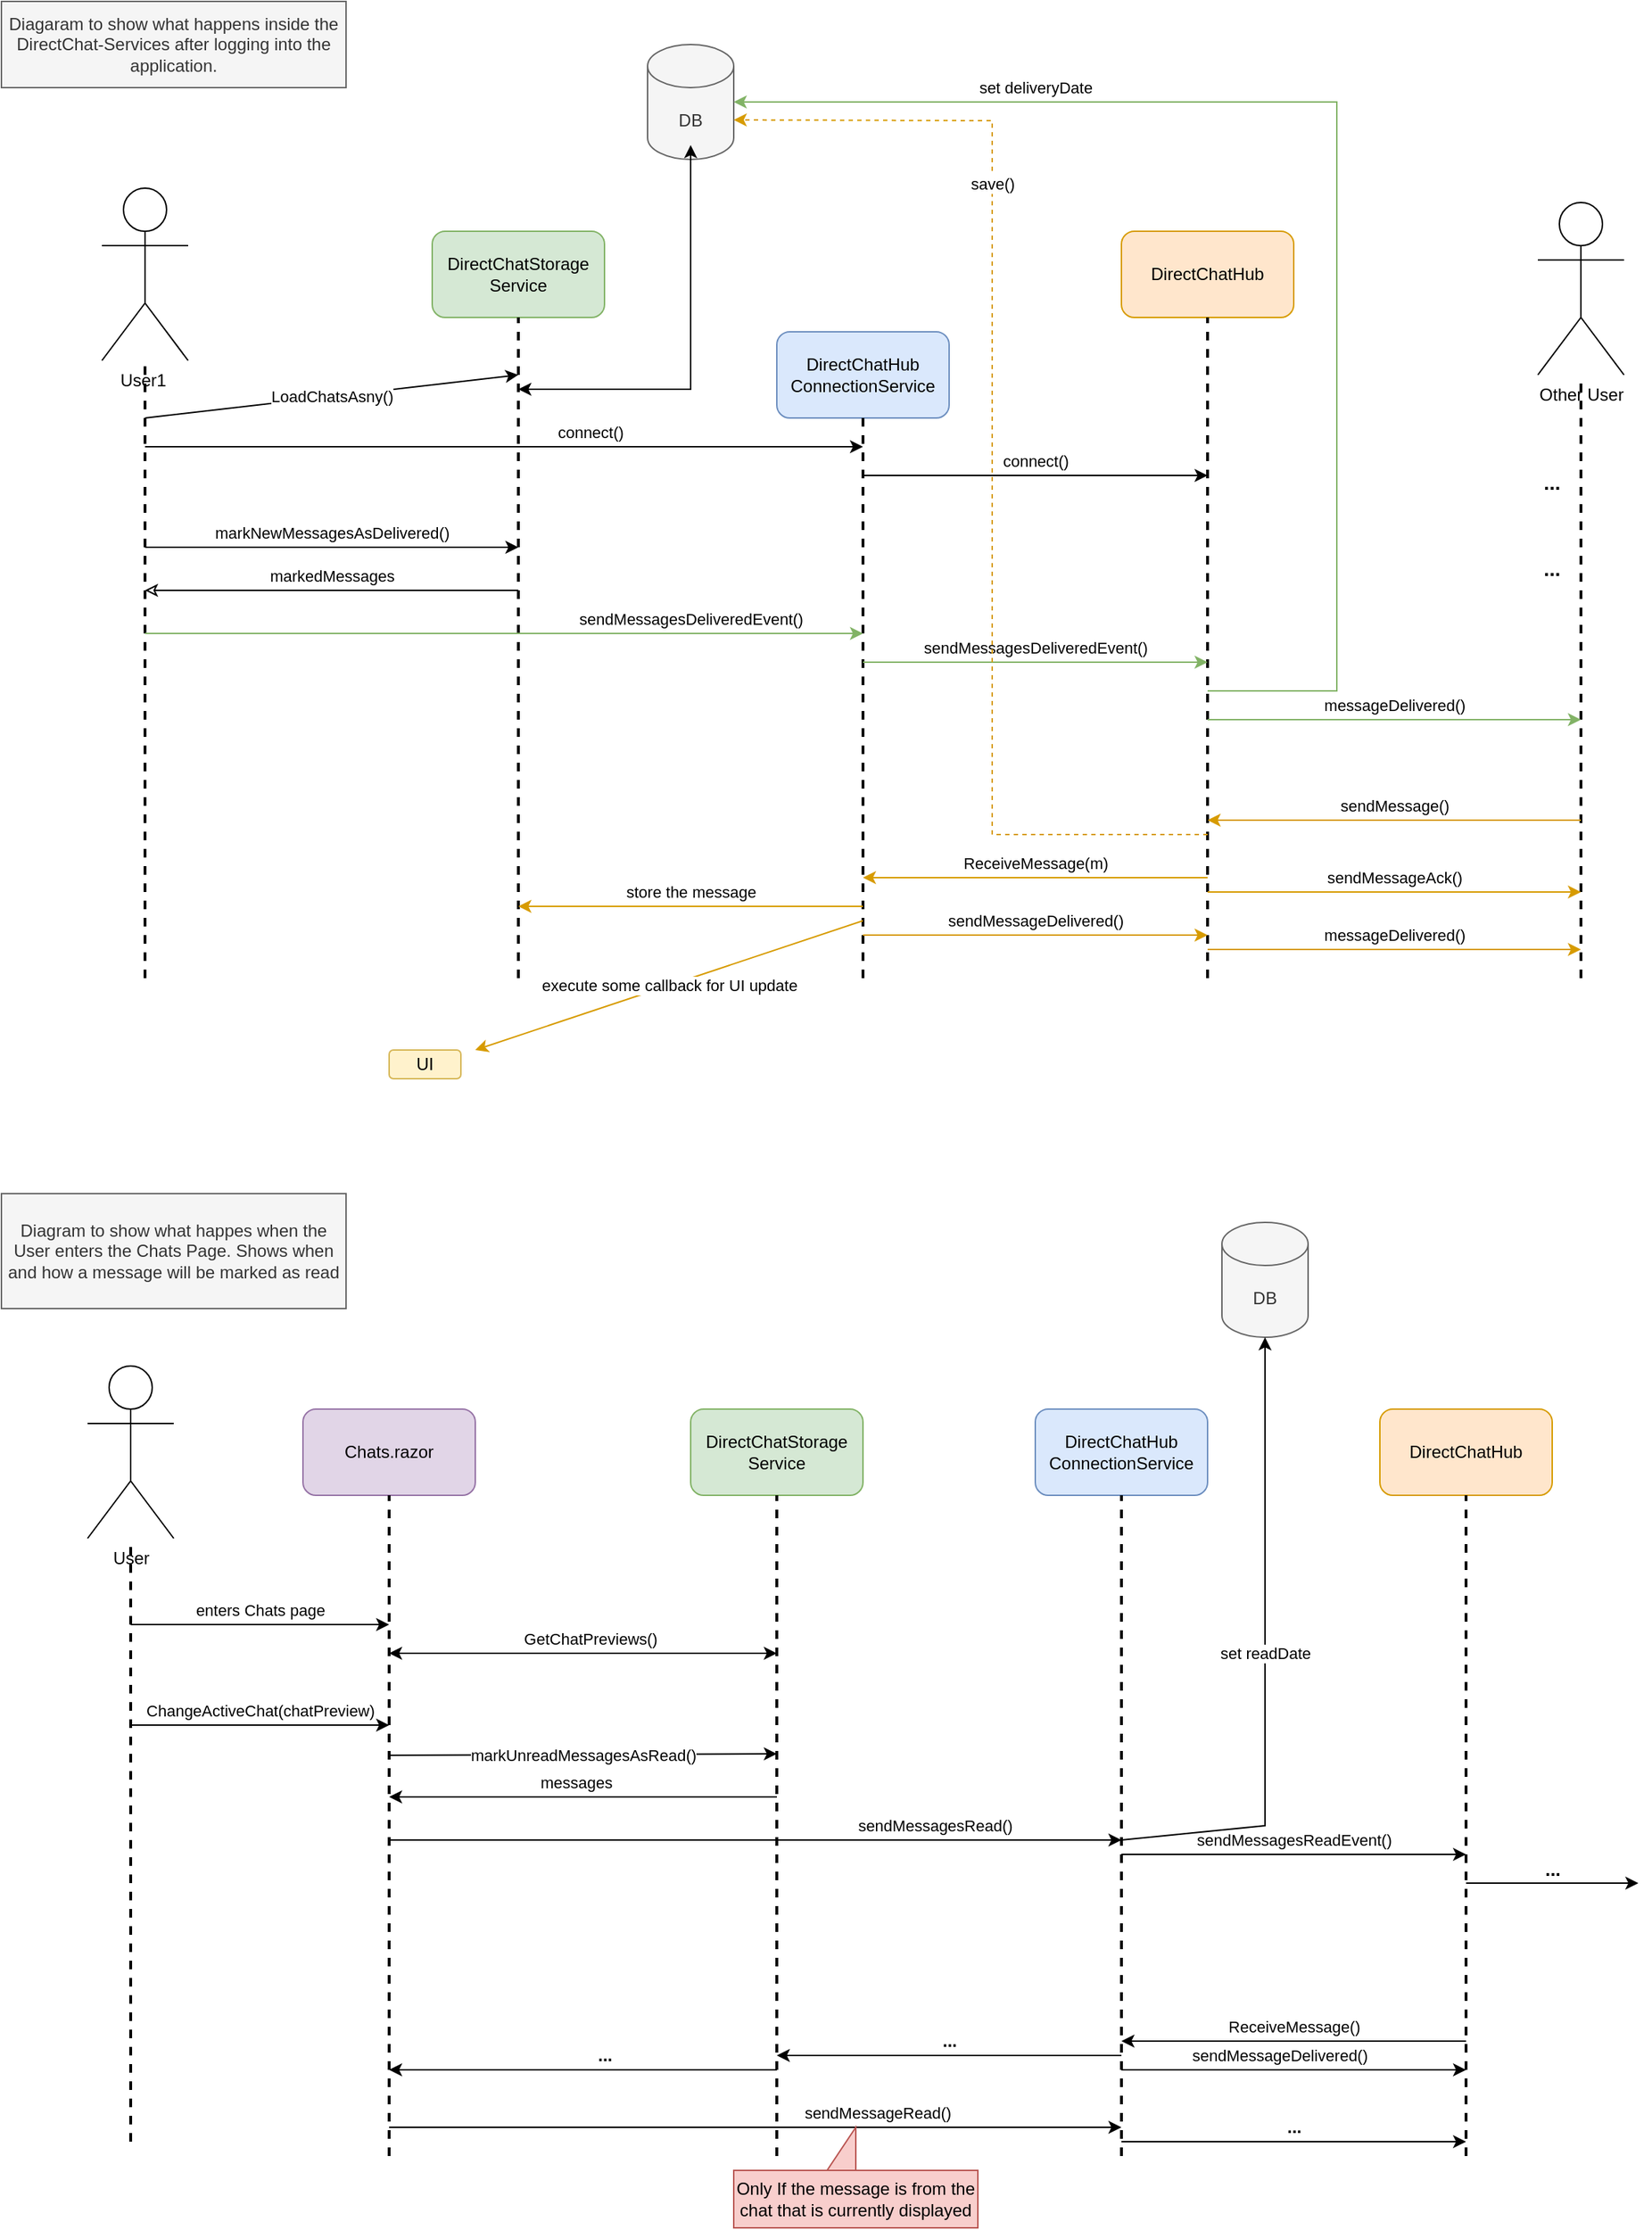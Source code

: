 <mxfile version="27.1.6">
  <diagram name="Seite-1" id="cEj77j1EO8sDNJUecxu5">
    <mxGraphModel dx="1360" dy="796" grid="1" gridSize="10" guides="1" tooltips="1" connect="1" arrows="1" fold="1" page="1" pageScale="1" pageWidth="1169" pageHeight="827" math="0" shadow="0">
      <root>
        <mxCell id="0" />
        <mxCell id="1" parent="0" />
        <mxCell id="2LFrZgU-Iu23upZGgujg-2" value="DirectChatHub" style="rounded=1;whiteSpace=wrap;html=1;fillColor=#ffe6cc;strokeColor=#d79b00;" vertex="1" parent="1">
          <mxGeometry x="790" y="170" width="120" height="60" as="geometry" />
        </mxCell>
        <mxCell id="2LFrZgU-Iu23upZGgujg-4" value="DirectChatHub&lt;div&gt;ConnectionService&lt;/div&gt;" style="rounded=1;whiteSpace=wrap;html=1;fillColor=#dae8fc;strokeColor=#6c8ebf;" vertex="1" parent="1">
          <mxGeometry x="550" y="240" width="120" height="60" as="geometry" />
        </mxCell>
        <mxCell id="2LFrZgU-Iu23upZGgujg-10" value="" style="endArrow=none;html=1;rounded=0;entryX=0.5;entryY=1;entryDx=0;entryDy=0;dashed=1;strokeWidth=2;" edge="1" parent="1" target="2LFrZgU-Iu23upZGgujg-4">
          <mxGeometry width="50" height="50" relative="1" as="geometry">
            <mxPoint x="610" y="690" as="sourcePoint" />
            <mxPoint x="950" y="320" as="targetPoint" />
          </mxGeometry>
        </mxCell>
        <mxCell id="2LFrZgU-Iu23upZGgujg-12" value="" style="endArrow=none;html=1;rounded=0;entryX=0.5;entryY=1;entryDx=0;entryDy=0;dashed=1;strokeWidth=2;" edge="1" parent="1" target="2LFrZgU-Iu23upZGgujg-2">
          <mxGeometry width="50" height="50" relative="1" as="geometry">
            <mxPoint x="850" y="690" as="sourcePoint" />
            <mxPoint x="890" y="330" as="targetPoint" />
          </mxGeometry>
        </mxCell>
        <mxCell id="2LFrZgU-Iu23upZGgujg-14" value="DirectChatStorage&lt;div&gt;Service&lt;/div&gt;" style="rounded=1;whiteSpace=wrap;html=1;fillColor=#d5e8d4;strokeColor=#82b366;" vertex="1" parent="1">
          <mxGeometry x="310" y="170" width="120" height="60" as="geometry" />
        </mxCell>
        <mxCell id="2LFrZgU-Iu23upZGgujg-15" value="" style="endArrow=none;html=1;rounded=0;entryX=0.5;entryY=1;entryDx=0;entryDy=0;dashed=1;strokeWidth=2;" edge="1" parent="1" target="2LFrZgU-Iu23upZGgujg-14">
          <mxGeometry width="50" height="50" relative="1" as="geometry">
            <mxPoint x="370" y="690" as="sourcePoint" />
            <mxPoint x="320" y="440" as="targetPoint" />
          </mxGeometry>
        </mxCell>
        <mxCell id="2LFrZgU-Iu23upZGgujg-16" value="User1&amp;nbsp;" style="shape=umlActor;verticalLabelPosition=bottom;verticalAlign=top;html=1;outlineConnect=0;" vertex="1" parent="1">
          <mxGeometry x="80" y="140" width="60" height="120" as="geometry" />
        </mxCell>
        <mxCell id="2LFrZgU-Iu23upZGgujg-17" value="DB" style="shape=cylinder3;whiteSpace=wrap;html=1;boundedLbl=1;backgroundOutline=1;size=15;fillColor=#f5f5f5;fontColor=#333333;strokeColor=#666666;" vertex="1" parent="1">
          <mxGeometry x="460" y="40" width="60" height="80" as="geometry" />
        </mxCell>
        <mxCell id="2LFrZgU-Iu23upZGgujg-18" value="" style="endArrow=classic;startArrow=classic;html=1;rounded=0;entryX=0.5;entryY=1;entryDx=0;entryDy=0;entryPerimeter=0;" edge="1" parent="1">
          <mxGeometry width="50" height="50" relative="1" as="geometry">
            <mxPoint x="370" y="280" as="sourcePoint" />
            <mxPoint x="490" y="110" as="targetPoint" />
            <Array as="points">
              <mxPoint x="490" y="280" />
            </Array>
          </mxGeometry>
        </mxCell>
        <mxCell id="2LFrZgU-Iu23upZGgujg-19" value="LoadChatsAsny()" style="endArrow=classic;html=1;rounded=0;" edge="1" parent="1">
          <mxGeometry width="50" height="50" relative="1" as="geometry">
            <mxPoint x="110" y="300" as="sourcePoint" />
            <mxPoint x="370" y="270" as="targetPoint" />
          </mxGeometry>
        </mxCell>
        <mxCell id="2LFrZgU-Iu23upZGgujg-20" value="" style="endArrow=none;html=1;rounded=0;dashed=1;strokeWidth=2;" edge="1" parent="1" target="2LFrZgU-Iu23upZGgujg-16">
          <mxGeometry width="50" height="50" relative="1" as="geometry">
            <mxPoint x="110" y="690" as="sourcePoint" />
            <mxPoint x="120" y="364" as="targetPoint" />
          </mxGeometry>
        </mxCell>
        <mxCell id="2LFrZgU-Iu23upZGgujg-21" value="connect()" style="endArrow=classic;html=1;rounded=0;" edge="1" parent="1">
          <mxGeometry x="0.24" y="10" width="50" height="50" relative="1" as="geometry">
            <mxPoint x="110" y="320" as="sourcePoint" />
            <mxPoint x="610" y="320" as="targetPoint" />
            <mxPoint as="offset" />
          </mxGeometry>
        </mxCell>
        <mxCell id="2LFrZgU-Iu23upZGgujg-22" value="connect()" style="endArrow=classic;html=1;rounded=0;" edge="1" parent="1">
          <mxGeometry y="10" width="50" height="50" relative="1" as="geometry">
            <mxPoint x="610" y="340" as="sourcePoint" />
            <mxPoint x="850" y="340" as="targetPoint" />
            <mxPoint as="offset" />
          </mxGeometry>
        </mxCell>
        <mxCell id="2LFrZgU-Iu23upZGgujg-23" value="markNewMessagesAsDelivered()" style="endArrow=classic;html=1;rounded=0;" edge="1" parent="1">
          <mxGeometry y="10" width="50" height="50" relative="1" as="geometry">
            <mxPoint x="110" y="390" as="sourcePoint" />
            <mxPoint x="370" y="390" as="targetPoint" />
            <mxPoint as="offset" />
          </mxGeometry>
        </mxCell>
        <mxCell id="2LFrZgU-Iu23upZGgujg-24" value="markedMessages" style="endArrow=none;startArrow=classic;html=1;rounded=0;startFill=0;" edge="1" parent="1">
          <mxGeometry y="10" width="50" height="50" relative="1" as="geometry">
            <mxPoint x="110" y="420" as="sourcePoint" />
            <mxPoint x="370" y="420" as="targetPoint" />
            <mxPoint as="offset" />
          </mxGeometry>
        </mxCell>
        <mxCell id="2LFrZgU-Iu23upZGgujg-25" value="sendMessagesDeliveredEvent()" style="endArrow=classic;html=1;rounded=0;fillColor=#d5e8d4;strokeColor=#82b366;" edge="1" parent="1">
          <mxGeometry x="0.52" y="10" width="50" height="50" relative="1" as="geometry">
            <mxPoint x="110" y="450" as="sourcePoint" />
            <mxPoint x="610" y="450" as="targetPoint" />
            <mxPoint as="offset" />
          </mxGeometry>
        </mxCell>
        <mxCell id="2LFrZgU-Iu23upZGgujg-27" value="sendMessagesDeliveredEvent()" style="endArrow=classic;html=1;rounded=0;fillColor=#d5e8d4;strokeColor=#82b366;" edge="1" parent="1">
          <mxGeometry y="10" width="50" height="50" relative="1" as="geometry">
            <mxPoint x="610" y="470" as="sourcePoint" />
            <mxPoint x="850" y="470" as="targetPoint" />
            <mxPoint as="offset" />
          </mxGeometry>
        </mxCell>
        <mxCell id="2LFrZgU-Iu23upZGgujg-28" value="Other User" style="shape=umlActor;verticalLabelPosition=bottom;verticalAlign=top;html=1;outlineConnect=0;" vertex="1" parent="1">
          <mxGeometry x="1080" y="150" width="60" height="120" as="geometry" />
        </mxCell>
        <mxCell id="2LFrZgU-Iu23upZGgujg-29" value="set deliveryDate" style="endArrow=classic;html=1;rounded=0;entryX=1;entryY=0.5;entryDx=0;entryDy=0;entryPerimeter=0;fillColor=#d5e8d4;strokeColor=#82b366;" edge="1" parent="1" target="2LFrZgU-Iu23upZGgujg-17">
          <mxGeometry x="0.543" y="-10" width="50" height="50" relative="1" as="geometry">
            <mxPoint x="850" y="490" as="sourcePoint" />
            <mxPoint x="570" y="430" as="targetPoint" />
            <Array as="points">
              <mxPoint x="940" y="490" />
              <mxPoint x="940" y="80" />
            </Array>
            <mxPoint as="offset" />
          </mxGeometry>
        </mxCell>
        <mxCell id="2LFrZgU-Iu23upZGgujg-30" value="" style="endArrow=none;dashed=1;html=1;rounded=0;strokeWidth=2;" edge="1" parent="1" target="2LFrZgU-Iu23upZGgujg-28">
          <mxGeometry width="50" height="50" relative="1" as="geometry">
            <mxPoint x="1110" y="690" as="sourcePoint" />
            <mxPoint x="570" y="400" as="targetPoint" />
            <Array as="points">
              <mxPoint x="1110" y="330" />
            </Array>
          </mxGeometry>
        </mxCell>
        <mxCell id="2LFrZgU-Iu23upZGgujg-31" value="messageDelivered()" style="endArrow=classic;html=1;rounded=0;fillColor=#d5e8d4;strokeColor=#82b366;" edge="1" parent="1">
          <mxGeometry y="10" width="50" height="50" relative="1" as="geometry">
            <mxPoint x="850" y="510" as="sourcePoint" />
            <mxPoint x="1110" y="510" as="targetPoint" />
            <mxPoint as="offset" />
          </mxGeometry>
        </mxCell>
        <mxCell id="2LFrZgU-Iu23upZGgujg-33" value="DirectChatHub" style="rounded=1;whiteSpace=wrap;html=1;fillColor=#ffe6cc;strokeColor=#d79b00;" vertex="1" parent="1">
          <mxGeometry x="970" y="990" width="120" height="60" as="geometry" />
        </mxCell>
        <mxCell id="2LFrZgU-Iu23upZGgujg-34" value="DirectChatHub&lt;div&gt;ConnectionService&lt;/div&gt;" style="rounded=1;whiteSpace=wrap;html=1;fillColor=#dae8fc;strokeColor=#6c8ebf;" vertex="1" parent="1">
          <mxGeometry x="730" y="990" width="120" height="60" as="geometry" />
        </mxCell>
        <mxCell id="2LFrZgU-Iu23upZGgujg-35" value="" style="endArrow=none;html=1;rounded=0;entryX=0.5;entryY=1;entryDx=0;entryDy=0;dashed=1;strokeWidth=2;" edge="1" parent="1" target="2LFrZgU-Iu23upZGgujg-34">
          <mxGeometry width="50" height="50" relative="1" as="geometry">
            <mxPoint x="790" y="1510" as="sourcePoint" />
            <mxPoint x="1130" y="1140" as="targetPoint" />
          </mxGeometry>
        </mxCell>
        <mxCell id="2LFrZgU-Iu23upZGgujg-36" value="" style="endArrow=none;html=1;rounded=0;entryX=0.5;entryY=1;entryDx=0;entryDy=0;dashed=1;strokeWidth=2;" edge="1" parent="1" target="2LFrZgU-Iu23upZGgujg-33">
          <mxGeometry width="50" height="50" relative="1" as="geometry">
            <mxPoint x="1030" y="1510" as="sourcePoint" />
            <mxPoint x="1070" y="1150" as="targetPoint" />
          </mxGeometry>
        </mxCell>
        <mxCell id="2LFrZgU-Iu23upZGgujg-37" value="DirectChatStorage&lt;div&gt;Service&lt;/div&gt;" style="rounded=1;whiteSpace=wrap;html=1;fillColor=#d5e8d4;strokeColor=#82b366;" vertex="1" parent="1">
          <mxGeometry x="490" y="990" width="120" height="60" as="geometry" />
        </mxCell>
        <mxCell id="2LFrZgU-Iu23upZGgujg-38" value="" style="endArrow=none;html=1;rounded=0;entryX=0.5;entryY=1;entryDx=0;entryDy=0;dashed=1;strokeWidth=2;" edge="1" parent="1" target="2LFrZgU-Iu23upZGgujg-37">
          <mxGeometry width="50" height="50" relative="1" as="geometry">
            <mxPoint x="550" y="1510" as="sourcePoint" />
            <mxPoint x="500" y="1260" as="targetPoint" />
          </mxGeometry>
        </mxCell>
        <mxCell id="2LFrZgU-Iu23upZGgujg-39" value="User" style="shape=umlActor;verticalLabelPosition=bottom;verticalAlign=top;html=1;outlineConnect=0;" vertex="1" parent="1">
          <mxGeometry x="70" y="960" width="60" height="120" as="geometry" />
        </mxCell>
        <mxCell id="2LFrZgU-Iu23upZGgujg-40" value="DB" style="shape=cylinder3;whiteSpace=wrap;html=1;boundedLbl=1;backgroundOutline=1;size=15;fillColor=#f5f5f5;fontColor=#333333;strokeColor=#666666;" vertex="1" parent="1">
          <mxGeometry x="860" y="860" width="60" height="80" as="geometry" />
        </mxCell>
        <mxCell id="2LFrZgU-Iu23upZGgujg-43" value="" style="endArrow=none;html=1;rounded=0;dashed=1;strokeWidth=2;" edge="1" parent="1" target="2LFrZgU-Iu23upZGgujg-39">
          <mxGeometry width="50" height="50" relative="1" as="geometry">
            <mxPoint x="100" y="1500" as="sourcePoint" />
            <mxPoint x="110" y="1174" as="targetPoint" />
          </mxGeometry>
        </mxCell>
        <mxCell id="2LFrZgU-Iu23upZGgujg-54" value="ReceiveMessage(m)" style="endArrow=classic;html=1;rounded=0;fillColor=#ffe6cc;strokeColor=#d79b00;" edge="1" parent="1">
          <mxGeometry y="-10" width="50" height="50" relative="1" as="geometry">
            <mxPoint x="850" y="620" as="sourcePoint" />
            <mxPoint x="610" y="620" as="targetPoint" />
            <mxPoint as="offset" />
          </mxGeometry>
        </mxCell>
        <mxCell id="2LFrZgU-Iu23upZGgujg-55" value="sendMessageDelivered()" style="endArrow=classic;html=1;rounded=0;fillColor=#ffe6cc;strokeColor=#d79b00;" edge="1" parent="1">
          <mxGeometry y="10" width="50" height="50" relative="1" as="geometry">
            <mxPoint x="610" y="660" as="sourcePoint" />
            <mxPoint x="850" y="660" as="targetPoint" />
            <mxPoint as="offset" />
          </mxGeometry>
        </mxCell>
        <mxCell id="2LFrZgU-Iu23upZGgujg-56" value="messageDelivered()" style="endArrow=classic;html=1;rounded=0;fillColor=#ffe6cc;strokeColor=#d79b00;" edge="1" parent="1">
          <mxGeometry y="10" width="50" height="50" relative="1" as="geometry">
            <mxPoint x="850" y="670" as="sourcePoint" />
            <mxPoint x="1110" y="670" as="targetPoint" />
            <mxPoint as="offset" />
          </mxGeometry>
        </mxCell>
        <mxCell id="2LFrZgU-Iu23upZGgujg-57" value="" style="endArrow=classic;html=1;rounded=0;fillColor=#ffe6cc;strokeColor=#d79b00;" edge="1" parent="1">
          <mxGeometry width="50" height="50" relative="1" as="geometry">
            <mxPoint x="610" y="640" as="sourcePoint" />
            <mxPoint x="370" y="640" as="targetPoint" />
          </mxGeometry>
        </mxCell>
        <mxCell id="2LFrZgU-Iu23upZGgujg-58" value="store the message" style="edgeLabel;html=1;align=center;verticalAlign=middle;resizable=0;points=[];" vertex="1" connectable="0" parent="2LFrZgU-Iu23upZGgujg-57">
          <mxGeometry x="0.125" y="-3" relative="1" as="geometry">
            <mxPoint x="15" y="-7" as="offset" />
          </mxGeometry>
        </mxCell>
        <mxCell id="2LFrZgU-Iu23upZGgujg-62" value="execute some callback for UI update" style="endArrow=classic;html=1;rounded=0;fillColor=#ffe6cc;strokeColor=#d79b00;" edge="1" parent="1">
          <mxGeometry width="50" height="50" relative="1" as="geometry">
            <mxPoint x="610" y="650" as="sourcePoint" />
            <mxPoint x="340" y="740" as="targetPoint" />
          </mxGeometry>
        </mxCell>
        <mxCell id="2LFrZgU-Iu23upZGgujg-64" value="UI" style="rounded=1;whiteSpace=wrap;html=1;fillColor=#fff2cc;strokeColor=#d6b656;" vertex="1" parent="1">
          <mxGeometry x="280" y="740" width="50" height="20" as="geometry" />
        </mxCell>
        <mxCell id="2LFrZgU-Iu23upZGgujg-65" value="Diagaram to show what happens inside the DirectChat-Services after logging into the application." style="text;html=1;align=center;verticalAlign=middle;whiteSpace=wrap;rounded=0;fillColor=#f5f5f5;strokeColor=#666666;fontColor=#333333;" vertex="1" parent="1">
          <mxGeometry x="10" y="10" width="240" height="60" as="geometry" />
        </mxCell>
        <mxCell id="2LFrZgU-Iu23upZGgujg-66" value="sendMessage()" style="endArrow=classic;html=1;rounded=0;fillColor=#ffe6cc;strokeColor=#d79b00;" edge="1" parent="1">
          <mxGeometry y="-10" width="50" height="50" relative="1" as="geometry">
            <mxPoint x="1110" y="580" as="sourcePoint" />
            <mxPoint x="850" y="580" as="targetPoint" />
            <mxPoint as="offset" />
          </mxGeometry>
        </mxCell>
        <mxCell id="2LFrZgU-Iu23upZGgujg-67" value="save()" style="endArrow=classic;html=1;rounded=0;entryX=1;entryY=0;entryDx=0;entryDy=52.5;entryPerimeter=0;dashed=1;fillColor=#ffe6cc;strokeColor=#d79b00;" edge="1" parent="1" target="2LFrZgU-Iu23upZGgujg-17">
          <mxGeometry x="0.458" width="50" height="50" relative="1" as="geometry">
            <mxPoint x="850" y="590" as="sourcePoint" />
            <mxPoint x="620" y="330" as="targetPoint" />
            <Array as="points">
              <mxPoint x="700" y="590" />
              <mxPoint x="700" y="93" />
            </Array>
            <mxPoint as="offset" />
          </mxGeometry>
        </mxCell>
        <mxCell id="2LFrZgU-Iu23upZGgujg-68" value="sendMessageAck()" style="endArrow=classic;html=1;rounded=0;fillColor=#ffe6cc;strokeColor=#d79b00;" edge="1" parent="1">
          <mxGeometry y="10" width="50" height="50" relative="1" as="geometry">
            <mxPoint x="850" y="630" as="sourcePoint" />
            <mxPoint x="1110" y="630" as="targetPoint" />
            <mxPoint as="offset" />
          </mxGeometry>
        </mxCell>
        <mxCell id="2LFrZgU-Iu23upZGgujg-71" value="..." style="text;html=1;align=center;verticalAlign=middle;whiteSpace=wrap;rounded=0;strokeWidth=2;fontSize=14;fontStyle=1" vertex="1" parent="1">
          <mxGeometry x="1060" y="330" width="60" height="30" as="geometry" />
        </mxCell>
        <mxCell id="2LFrZgU-Iu23upZGgujg-72" value="..." style="text;html=1;align=center;verticalAlign=middle;whiteSpace=wrap;rounded=0;fontSize=14;fontStyle=1" vertex="1" parent="1">
          <mxGeometry x="1060" y="390" width="60" height="30" as="geometry" />
        </mxCell>
        <mxCell id="2LFrZgU-Iu23upZGgujg-73" value="Chats.razor" style="rounded=1;whiteSpace=wrap;html=1;fillColor=#e1d5e7;strokeColor=#9673a6;" vertex="1" parent="1">
          <mxGeometry x="220" y="990" width="120" height="60" as="geometry" />
        </mxCell>
        <mxCell id="2LFrZgU-Iu23upZGgujg-74" value="" style="endArrow=none;dashed=1;html=1;strokeWidth=2;rounded=0;entryX=0.5;entryY=1;entryDx=0;entryDy=0;" edge="1" parent="1" target="2LFrZgU-Iu23upZGgujg-73">
          <mxGeometry width="50" height="50" relative="1" as="geometry">
            <mxPoint x="280" y="1510" as="sourcePoint" />
            <mxPoint x="620" y="1170" as="targetPoint" />
          </mxGeometry>
        </mxCell>
        <mxCell id="2LFrZgU-Iu23upZGgujg-75" value="enters Chats page" style="endArrow=classic;html=1;rounded=0;" edge="1" parent="1">
          <mxGeometry y="10" width="50" height="50" relative="1" as="geometry">
            <mxPoint x="100" y="1140" as="sourcePoint" />
            <mxPoint x="280" y="1140" as="targetPoint" />
            <mxPoint as="offset" />
          </mxGeometry>
        </mxCell>
        <mxCell id="2LFrZgU-Iu23upZGgujg-76" value="GetChatPreviews()" style="endArrow=classic;startArrow=classic;html=1;rounded=0;" edge="1" parent="1">
          <mxGeometry x="0.037" y="10" width="50" height="50" relative="1" as="geometry">
            <mxPoint x="280" y="1160" as="sourcePoint" />
            <mxPoint x="550" y="1160" as="targetPoint" />
            <mxPoint as="offset" />
          </mxGeometry>
        </mxCell>
        <mxCell id="2LFrZgU-Iu23upZGgujg-77" value="ChangeActiveChat(chatPreview)" style="endArrow=classic;html=1;rounded=0;" edge="1" parent="1">
          <mxGeometry y="10" width="50" height="50" relative="1" as="geometry">
            <mxPoint x="100" y="1210" as="sourcePoint" />
            <mxPoint x="280" y="1210" as="targetPoint" />
            <mxPoint as="offset" />
          </mxGeometry>
        </mxCell>
        <mxCell id="2LFrZgU-Iu23upZGgujg-79" value="messages" style="endArrow=classic;html=1;rounded=0;" edge="1" parent="1">
          <mxGeometry x="0.037" y="-10" width="50" height="50" relative="1" as="geometry">
            <mxPoint x="550" y="1260" as="sourcePoint" />
            <mxPoint x="280" y="1260" as="targetPoint" />
            <mxPoint as="offset" />
          </mxGeometry>
        </mxCell>
        <mxCell id="2LFrZgU-Iu23upZGgujg-80" value="markUnreadMessagesAsRead()" style="endArrow=classic;html=1;rounded=0;" edge="1" parent="1">
          <mxGeometry width="50" height="50" relative="1" as="geometry">
            <mxPoint x="280" y="1231" as="sourcePoint" />
            <mxPoint x="550" y="1230" as="targetPoint" />
          </mxGeometry>
        </mxCell>
        <mxCell id="2LFrZgU-Iu23upZGgujg-81" value="sendMessagesRead()" style="endArrow=classic;html=1;rounded=0;" edge="1" parent="1">
          <mxGeometry x="0.49" y="10" width="50" height="50" relative="1" as="geometry">
            <mxPoint x="280" y="1290" as="sourcePoint" />
            <mxPoint x="790" y="1290" as="targetPoint" />
            <mxPoint as="offset" />
          </mxGeometry>
        </mxCell>
        <mxCell id="2LFrZgU-Iu23upZGgujg-82" value="sendMessagesReadEvent()" style="endArrow=classic;html=1;rounded=0;" edge="1" parent="1">
          <mxGeometry y="10" width="50" height="50" relative="1" as="geometry">
            <mxPoint x="790" y="1300" as="sourcePoint" />
            <mxPoint x="1030" y="1300" as="targetPoint" />
            <mxPoint as="offset" />
          </mxGeometry>
        </mxCell>
        <mxCell id="2LFrZgU-Iu23upZGgujg-83" value="..." style="endArrow=classic;html=1;rounded=0;fontSize=13;fontStyle=1" edge="1" parent="1">
          <mxGeometry y="10" width="50" height="50" relative="1" as="geometry">
            <mxPoint x="1030" y="1320" as="sourcePoint" />
            <mxPoint x="1150" y="1320" as="targetPoint" />
            <mxPoint as="offset" />
          </mxGeometry>
        </mxCell>
        <mxCell id="2LFrZgU-Iu23upZGgujg-84" value="set readDate" style="endArrow=classic;html=1;rounded=0;entryX=0.5;entryY=1;entryDx=0;entryDy=0;entryPerimeter=0;" edge="1" parent="1" target="2LFrZgU-Iu23upZGgujg-40">
          <mxGeometry width="50" height="50" relative="1" as="geometry">
            <mxPoint x="790" y="1290" as="sourcePoint" />
            <mxPoint x="620" y="1170" as="targetPoint" />
            <Array as="points">
              <mxPoint x="890" y="1280" />
            </Array>
          </mxGeometry>
        </mxCell>
        <mxCell id="2LFrZgU-Iu23upZGgujg-85" value="ReceiveMessage()" style="endArrow=classic;html=1;rounded=0;" edge="1" parent="1">
          <mxGeometry y="-10" width="50" height="50" relative="1" as="geometry">
            <mxPoint x="1030" y="1430" as="sourcePoint" />
            <mxPoint x="790" y="1430" as="targetPoint" />
            <mxPoint as="offset" />
          </mxGeometry>
        </mxCell>
        <mxCell id="2LFrZgU-Iu23upZGgujg-86" value="..." style="endArrow=classic;html=1;rounded=0;fontSize=12;fontStyle=1" edge="1" parent="1">
          <mxGeometry y="-10" width="50" height="50" relative="1" as="geometry">
            <mxPoint x="790" y="1440" as="sourcePoint" />
            <mxPoint x="550" y="1440" as="targetPoint" />
            <mxPoint as="offset" />
          </mxGeometry>
        </mxCell>
        <mxCell id="2LFrZgU-Iu23upZGgujg-87" value="..." style="endArrow=classic;html=1;rounded=0;fontSize=12;fontStyle=1" edge="1" parent="1">
          <mxGeometry x="-0.111" y="-10" width="50" height="50" relative="1" as="geometry">
            <mxPoint x="550" y="1450" as="sourcePoint" />
            <mxPoint x="280" y="1450" as="targetPoint" />
            <mxPoint as="offset" />
          </mxGeometry>
        </mxCell>
        <mxCell id="2LFrZgU-Iu23upZGgujg-88" value="sendMessageDelivered()" style="endArrow=classic;html=1;rounded=0;" edge="1" parent="1">
          <mxGeometry x="-0.083" y="10" width="50" height="50" relative="1" as="geometry">
            <mxPoint x="790" y="1450" as="sourcePoint" />
            <mxPoint x="1030" y="1450" as="targetPoint" />
            <mxPoint as="offset" />
          </mxGeometry>
        </mxCell>
        <mxCell id="2LFrZgU-Iu23upZGgujg-89" value="sendMessageRead()" style="endArrow=classic;html=1;rounded=0;" edge="1" parent="1">
          <mxGeometry x="0.333" y="10" width="50" height="50" relative="1" as="geometry">
            <mxPoint x="280" y="1490" as="sourcePoint" />
            <mxPoint x="790" y="1490" as="targetPoint" />
            <mxPoint as="offset" />
          </mxGeometry>
        </mxCell>
        <mxCell id="2LFrZgU-Iu23upZGgujg-90" value="..." style="endArrow=classic;html=1;rounded=0;fontStyle=1;fontSize=12;" edge="1" parent="1">
          <mxGeometry y="10" width="50" height="50" relative="1" as="geometry">
            <mxPoint x="790" y="1500" as="sourcePoint" />
            <mxPoint x="1030" y="1500" as="targetPoint" />
            <mxPoint as="offset" />
          </mxGeometry>
        </mxCell>
        <mxCell id="2LFrZgU-Iu23upZGgujg-93" value="" style="shape=callout;whiteSpace=wrap;html=1;perimeter=calloutPerimeter;rotation=-180;fillColor=#f8cecc;strokeColor=#b85450;" vertex="1" parent="1">
          <mxGeometry x="520" y="1490" width="170" height="70" as="geometry" />
        </mxCell>
        <mxCell id="2LFrZgU-Iu23upZGgujg-94" value="Only If the message is from the chat that is currently displayed" style="text;html=1;align=center;verticalAlign=middle;whiteSpace=wrap;rounded=0;fillColor=#f8cecc;strokeColor=#b85450;" vertex="1" parent="1">
          <mxGeometry x="520" y="1520" width="170" height="40" as="geometry" />
        </mxCell>
        <mxCell id="2LFrZgU-Iu23upZGgujg-97" value="Diagram to show what happes when the User enters the Chats Page. Shows when and how a message will be marked as read" style="text;html=1;align=center;verticalAlign=middle;whiteSpace=wrap;rounded=0;fillColor=#f5f5f5;fontColor=#333333;strokeColor=#666666;" vertex="1" parent="1">
          <mxGeometry x="10" y="840" width="240" height="80" as="geometry" />
        </mxCell>
      </root>
    </mxGraphModel>
  </diagram>
</mxfile>

